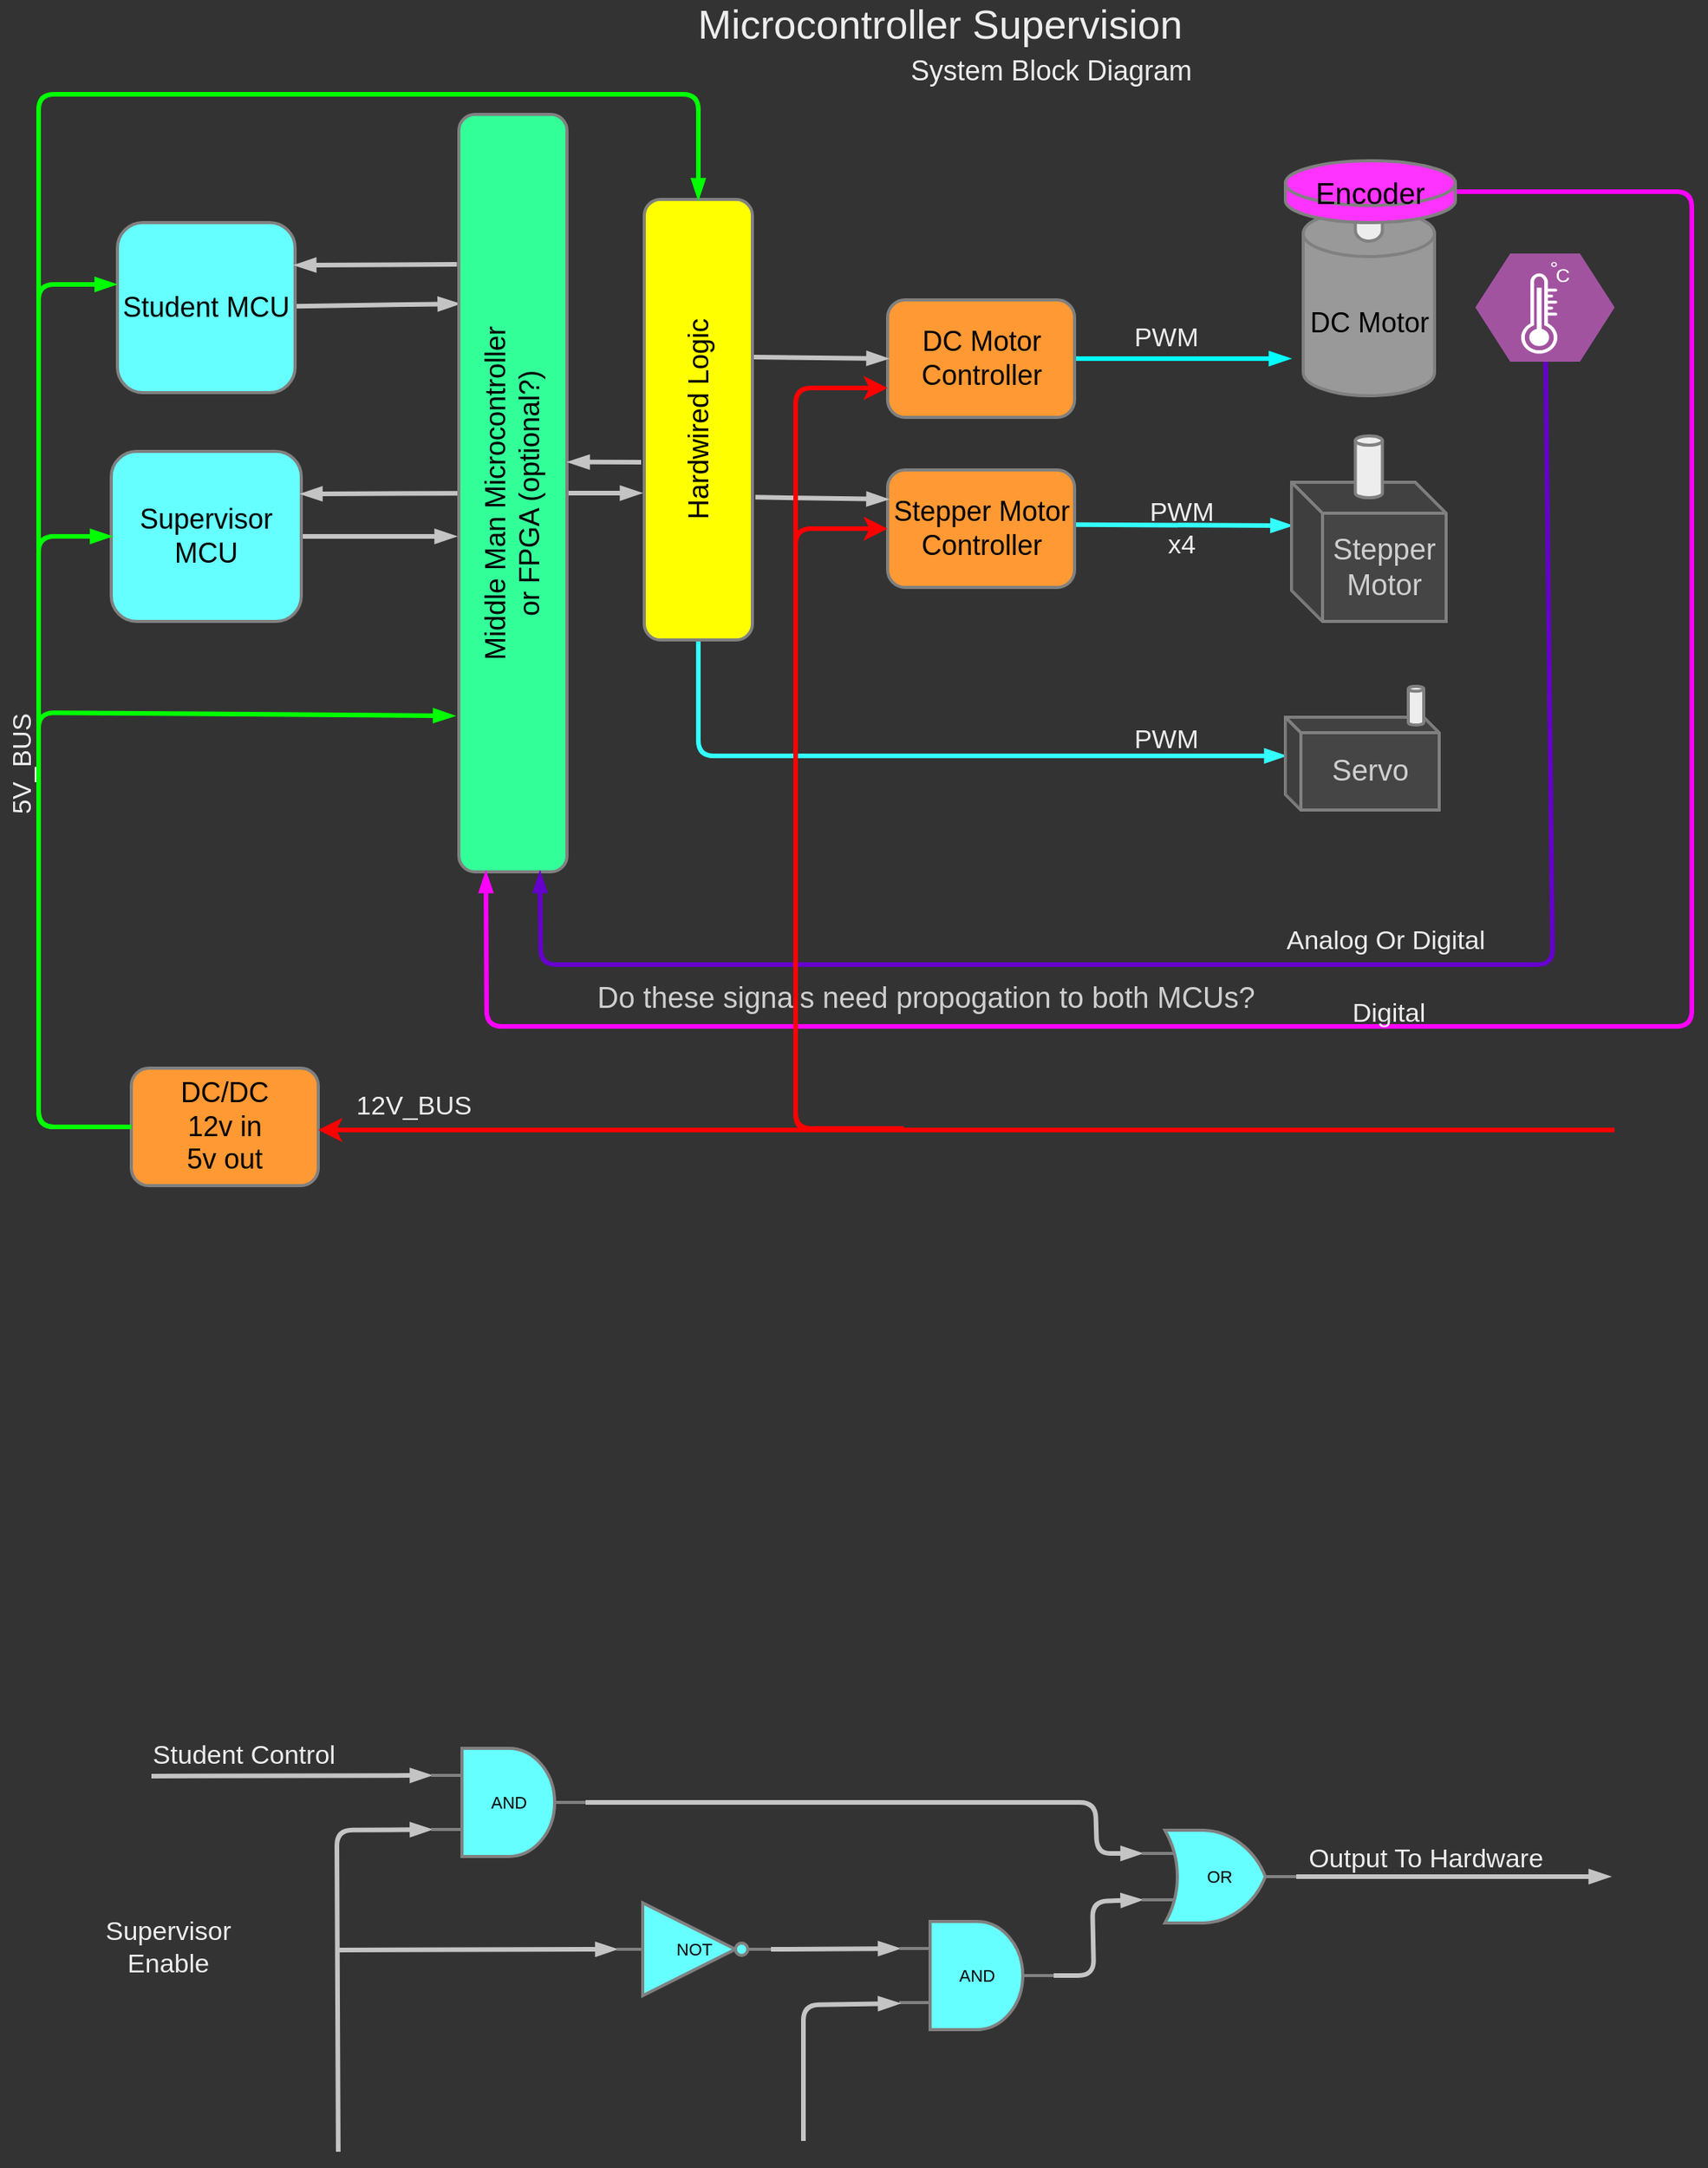 <mxfile version="16.1.2" type="device"><diagram id="R2lEEEUBdFMjLlhIrx00" name="Page-1"><mxGraphModel dx="1185" dy="821" grid="1" gridSize="10" guides="1" tooltips="1" connect="1" arrows="1" fold="1" page="1" pageScale="1" pageWidth="1169" pageHeight="827" background="#333333" math="0" shadow="0" extFonts="Permanent Marker^https://fonts.googleapis.com/css?family=Permanent+Marker"><root><mxCell id="0"/><mxCell id="1" parent="0"/><mxCell id="-wrwpV7lYt0KPp8EP5NR-14" style="edgeStyle=none;shape=connector;rounded=1;orthogonalLoop=1;jettySize=auto;html=1;entryX=0;entryY=0.75;entryDx=0;entryDy=0;entryPerimeter=0;labelBackgroundColor=default;fontFamily=Helvetica;fontSize=11;fontColor=default;endArrow=blockThin;strokeColor=#C4C4C4;strokeWidth=3;endFill=1;" parent="1" target="-wrwpV7lYt0KPp8EP5NR-11" edge="1"><mxGeometry relative="1" as="geometry"><mxPoint x="243.933" y="1401" as="sourcePoint"/><Array as="points"><mxPoint x="243" y="1193"/></Array></mxGeometry></mxCell><mxCell id="-wrwpV7lYt0KPp8EP5NR-4" value="Supervisor Enable" style="text;html=1;strokeColor=none;fillColor=none;align=center;verticalAlign=middle;whiteSpace=wrap;rounded=0;fontColor=#EDEDED;fontSize=17;fontFamily=Helvetica;" parent="1" vertex="1"><mxGeometry x="104" y="1254" width="60" height="30" as="geometry"/></mxCell><mxCell id="-wrwpV7lYt0KPp8EP5NR-15" style="edgeStyle=none;shape=connector;rounded=1;orthogonalLoop=1;jettySize=auto;html=1;entryX=0;entryY=0.25;entryDx=0;entryDy=0;entryPerimeter=0;labelBackgroundColor=default;fontFamily=Helvetica;fontSize=11;fontColor=default;endArrow=blockThin;endFill=1;strokeColor=#C4C4C4;strokeWidth=3;" parent="1" target="-wrwpV7lYt0KPp8EP5NR-11" edge="1"><mxGeometry relative="1" as="geometry"><mxPoint x="123" y="1158" as="sourcePoint"/></mxGeometry></mxCell><mxCell id="-wrwpV7lYt0KPp8EP5NR-7" value="Student Control" style="text;html=1;strokeColor=none;fillColor=none;align=center;verticalAlign=middle;whiteSpace=wrap;rounded=0;fontColor=#EDEDED;fontSize=17;fontFamily=Helvetica;" parent="1" vertex="1"><mxGeometry x="103" y="1120" width="160" height="50" as="geometry"/></mxCell><mxCell id="-wrwpV7lYt0KPp8EP5NR-8" value="" style="endArrow=blockThin;html=1;strokeWidth=3;rounded=1;strokeColor=#C4C4C4;entryX=0;entryY=0.5;entryDx=0;entryDy=0;entryPerimeter=0;endFill=1;" parent="1" target="-wrwpV7lYt0KPp8EP5NR-18" edge="1"><mxGeometry width="50" height="50" relative="1" as="geometry"><mxPoint x="243" y="1270.5" as="sourcePoint"/><mxPoint x="433" y="1270" as="targetPoint"/><Array as="points"/></mxGeometry></mxCell><mxCell id="-wrwpV7lYt0KPp8EP5NR-28" style="edgeStyle=none;shape=connector;rounded=1;orthogonalLoop=1;jettySize=auto;html=1;exitX=1;exitY=0.5;exitDx=0;exitDy=0;exitPerimeter=0;entryX=0;entryY=0.25;entryDx=0;entryDy=0;entryPerimeter=0;labelBackgroundColor=default;fontFamily=Helvetica;fontSize=11;fontColor=default;endArrow=blockThin;endFill=1;strokeColor=#C4C4C4;strokeWidth=3;" parent="1" source="-wrwpV7lYt0KPp8EP5NR-11" target="-wrwpV7lYt0KPp8EP5NR-26" edge="1"><mxGeometry relative="1" as="geometry"><Array as="points"><mxPoint x="734" y="1175"/><mxPoint x="735" y="1208"/></Array></mxGeometry></mxCell><mxCell id="-wrwpV7lYt0KPp8EP5NR-11" value="AND" style="verticalLabelPosition=middle;shadow=0;dashed=0;align=center;html=1;verticalAlign=middle;shape=mxgraph.electrical.logic_gates.logic_gate;operation=and;fontFamily=Helvetica;fontSize=11;fontColor=default;strokeWidth=2;fillColor=#66FFFF;strokeColor=#808080;labelPosition=center;" parent="1" vertex="1"><mxGeometry x="304" y="1140" width="100" height="70" as="geometry"/></mxCell><mxCell id="-wrwpV7lYt0KPp8EP5NR-23" style="edgeStyle=none;shape=connector;rounded=1;orthogonalLoop=1;jettySize=auto;html=1;exitX=1;exitY=0.5;exitDx=0;exitDy=0;exitPerimeter=0;entryX=0;entryY=0.25;entryDx=0;entryDy=0;entryPerimeter=0;labelBackgroundColor=default;fontFamily=Helvetica;fontSize=11;fontColor=default;endArrow=blockThin;endFill=1;strokeColor=#C4C4C4;strokeWidth=3;" parent="1" source="-wrwpV7lYt0KPp8EP5NR-18" target="-wrwpV7lYt0KPp8EP5NR-21" edge="1"><mxGeometry relative="1" as="geometry"/></mxCell><mxCell id="-wrwpV7lYt0KPp8EP5NR-18" value="NOT" style="verticalLabelPosition=middle;shadow=0;dashed=0;align=center;html=1;verticalAlign=middle;shape=mxgraph.electrical.logic_gates.inverter_2;fontFamily=Helvetica;fontSize=11;fontColor=default;strokeColor=#808080;strokeWidth=2;fillColor=#66FFFF;labelPosition=center;" parent="1" vertex="1"><mxGeometry x="424" y="1240" width="100" height="60" as="geometry"/></mxCell><mxCell id="-wrwpV7lYt0KPp8EP5NR-27" style="edgeStyle=none;shape=connector;rounded=1;orthogonalLoop=1;jettySize=auto;html=1;exitX=1;exitY=0.5;exitDx=0;exitDy=0;exitPerimeter=0;entryX=0;entryY=0.75;entryDx=0;entryDy=0;entryPerimeter=0;labelBackgroundColor=default;fontFamily=Helvetica;fontSize=11;fontColor=default;endArrow=blockThin;endFill=1;strokeColor=#C4C4C4;strokeWidth=3;" parent="1" source="-wrwpV7lYt0KPp8EP5NR-21" target="-wrwpV7lYt0KPp8EP5NR-26" edge="1"><mxGeometry relative="1" as="geometry"><Array as="points"><mxPoint x="733" y="1287"/><mxPoint x="732" y="1239"/></Array></mxGeometry></mxCell><mxCell id="-wrwpV7lYt0KPp8EP5NR-21" value="AND" style="verticalLabelPosition=middle;shadow=0;dashed=0;align=center;html=1;verticalAlign=middle;shape=mxgraph.electrical.logic_gates.logic_gate;operation=and;fontFamily=Helvetica;fontSize=11;fontColor=default;strokeWidth=2;fillColor=#66FFFF;strokeColor=#808080;labelPosition=center;" parent="1" vertex="1"><mxGeometry x="607" y="1252" width="100" height="70" as="geometry"/></mxCell><mxCell id="-wrwpV7lYt0KPp8EP5NR-24" style="edgeStyle=none;shape=connector;rounded=1;orthogonalLoop=1;jettySize=auto;html=1;entryX=0;entryY=0.75;entryDx=0;entryDy=0;entryPerimeter=0;labelBackgroundColor=default;fontFamily=Helvetica;fontSize=11;fontColor=default;endArrow=blockThin;strokeColor=#C4C4C4;strokeWidth=3;endFill=1;" parent="1" edge="1"><mxGeometry relative="1" as="geometry"><mxPoint x="545" y="1394" as="sourcePoint"/><mxPoint x="607" y="1305" as="targetPoint"/><Array as="points"><mxPoint x="545" y="1306"/></Array></mxGeometry></mxCell><mxCell id="-wrwpV7lYt0KPp8EP5NR-25" value="12V_BUS" style="text;html=1;strokeColor=none;fillColor=none;align=center;verticalAlign=middle;whiteSpace=wrap;rounded=0;fontColor=#EDEDED;fontSize=17;fontFamily=Helvetica;rotation=0;" parent="1" vertex="1"><mxGeometry x="263" y="710" width="60" height="30" as="geometry"/></mxCell><mxCell id="-wrwpV7lYt0KPp8EP5NR-29" style="edgeStyle=none;shape=connector;rounded=1;orthogonalLoop=1;jettySize=auto;html=1;exitX=1;exitY=0.5;exitDx=0;exitDy=0;exitPerimeter=0;labelBackgroundColor=default;fontFamily=Helvetica;fontSize=11;fontColor=default;endArrow=blockThin;endFill=1;strokeColor=#C4C4C4;strokeWidth=3;" parent="1" source="-wrwpV7lYt0KPp8EP5NR-26" edge="1"><mxGeometry relative="1" as="geometry"><mxPoint x="1067" y="1223" as="targetPoint"/></mxGeometry></mxCell><mxCell id="-wrwpV7lYt0KPp8EP5NR-26" value="OR" style="verticalLabelPosition=middle;shadow=0;dashed=0;align=center;html=1;verticalAlign=middle;shape=mxgraph.electrical.logic_gates.logic_gate;operation=or;fontFamily=Helvetica;fontSize=11;fontColor=default;strokeColor=#808080;strokeWidth=2;fillColor=#66FFFF;labelPosition=center;" parent="1" vertex="1"><mxGeometry x="764" y="1193" width="100" height="60" as="geometry"/></mxCell><mxCell id="-wrwpV7lYt0KPp8EP5NR-30" value="Output To Hardware" style="text;html=1;strokeColor=none;fillColor=none;align=center;verticalAlign=middle;whiteSpace=wrap;rounded=0;fontColor=#EDEDED;fontSize=17;fontFamily=Helvetica;" parent="1" vertex="1"><mxGeometry x="854" y="1197" width="188" height="30" as="geometry"/></mxCell><mxCell id="-wrwpV7lYt0KPp8EP5NR-31" value="Microcontroller Supervision" style="text;html=1;strokeColor=none;fillColor=none;align=center;verticalAlign=middle;whiteSpace=wrap;rounded=0;fontColor=#EDEDED;fontSize=26;fontFamily=Helvetica;" parent="1" vertex="1"><mxGeometry x="419" y="10" width="429" height="30" as="geometry"/></mxCell><mxCell id="-wrwpV7lYt0KPp8EP5NR-32" value="System Block Diagram" style="text;html=1;strokeColor=none;fillColor=none;align=center;verticalAlign=middle;whiteSpace=wrap;rounded=0;fontColor=#EDEDED;fontSize=18;fontFamily=Helvetica;" parent="1" vertex="1"><mxGeometry x="490.75" y="40" width="429" height="30" as="geometry"/></mxCell><mxCell id="-wrwpV7lYt0KPp8EP5NR-56" style="edgeStyle=none;shape=connector;rounded=1;orthogonalLoop=1;jettySize=auto;html=1;entryX=0;entryY=0.25;entryDx=0;entryDy=0;labelBackgroundColor=default;fontFamily=Helvetica;fontSize=19;fontColor=#CFCFCF;endArrow=blockThin;endFill=1;strokeColor=#C4C4C4;strokeWidth=3;" parent="1" source="-wrwpV7lYt0KPp8EP5NR-33" target="-wrwpV7lYt0KPp8EP5NR-40" edge="1"><mxGeometry relative="1" as="geometry"/></mxCell><mxCell id="-wrwpV7lYt0KPp8EP5NR-33" value="Student MCU" style="rounded=1;whiteSpace=wrap;html=1;fontFamily=Helvetica;fontSize=18;fontColor=default;strokeColor=#808080;strokeWidth=2;fillColor=#66FFFF;" parent="1" vertex="1"><mxGeometry x="101" y="153" width="115" height="110" as="geometry"/></mxCell><mxCell id="-wrwpV7lYt0KPp8EP5NR-55" style="edgeStyle=none;shape=connector;rounded=1;orthogonalLoop=1;jettySize=auto;html=1;labelBackgroundColor=default;fontFamily=Helvetica;fontSize=19;fontColor=#CFCFCF;endArrow=blockThin;endFill=1;strokeColor=#C4C4C4;strokeWidth=3;" parent="1" source="-wrwpV7lYt0KPp8EP5NR-34" edge="1"><mxGeometry relative="1" as="geometry"><mxPoint x="320" y="356" as="targetPoint"/></mxGeometry></mxCell><mxCell id="-wrwpV7lYt0KPp8EP5NR-34" value="Supervisor MCU" style="rounded=1;whiteSpace=wrap;html=1;fontFamily=Helvetica;fontSize=18;fontColor=default;strokeColor=#808080;strokeWidth=2;fillColor=#66FFFF;" parent="1" vertex="1"><mxGeometry x="97" y="301" width="123" height="110" as="geometry"/></mxCell><mxCell id="-wrwpV7lYt0KPp8EP5NR-69" style="edgeStyle=none;shape=connector;rounded=1;orthogonalLoop=1;jettySize=auto;html=1;labelBackgroundColor=default;fontFamily=Helvetica;fontSize=19;fontColor=#CFCFCF;endArrow=blockThin;endFill=1;strokeColor=#00FF00;strokeWidth=3;exitX=0;exitY=0.5;exitDx=0;exitDy=0;" parent="1" source="-wrwpV7lYt0KPp8EP5NR-35" edge="1"><mxGeometry relative="1" as="geometry"><mxPoint x="100" y="193" as="targetPoint"/><Array as="points"><mxPoint x="50" y="738"/><mxPoint x="50" y="193"/></Array></mxGeometry></mxCell><mxCell id="-wrwpV7lYt0KPp8EP5NR-35" value="DC/DC&lt;br&gt;12v in&lt;br&gt;5v out" style="rounded=1;whiteSpace=wrap;html=1;fontFamily=Helvetica;fontSize=18;fontColor=default;strokeColor=#808080;strokeWidth=2;fillColor=#FF9933;" parent="1" vertex="1"><mxGeometry x="110" y="700" width="121" height="76" as="geometry"/></mxCell><mxCell id="-wrwpV7lYt0KPp8EP5NR-36" value="" style="endArrow=classic;html=1;rounded=1;labelBackgroundColor=default;fontFamily=Helvetica;fontSize=18;fontColor=default;strokeColor=#FF0000;strokeWidth=3;shape=connector;entryX=1;entryY=0.5;entryDx=0;entryDy=0;" parent="1" edge="1"><mxGeometry width="50" height="50" relative="1" as="geometry"><mxPoint x="1070" y="740" as="sourcePoint"/><mxPoint x="231" y="740.0" as="targetPoint"/></mxGeometry></mxCell><mxCell id="-wrwpV7lYt0KPp8EP5NR-52" style="edgeStyle=none;shape=connector;rounded=1;orthogonalLoop=1;jettySize=auto;html=1;labelBackgroundColor=default;fontFamily=Helvetica;fontSize=19;fontColor=#CFCFCF;endArrow=blockThin;endFill=1;strokeColor=#00FFFF;strokeWidth=3;" parent="1" source="-wrwpV7lYt0KPp8EP5NR-37" edge="1"><mxGeometry relative="1" as="geometry"><mxPoint x="860" y="241.0" as="targetPoint"/></mxGeometry></mxCell><mxCell id="-wrwpV7lYt0KPp8EP5NR-37" value="DC Motor Controller" style="rounded=1;whiteSpace=wrap;html=1;fontFamily=Helvetica;fontSize=18;fontColor=default;strokeColor=#808080;strokeWidth=2;fillColor=#FF9933;" parent="1" vertex="1"><mxGeometry x="599.5" y="203" width="121" height="76" as="geometry"/></mxCell><mxCell id="-wrwpV7lYt0KPp8EP5NR-51" style="edgeStyle=none;shape=connector;rounded=1;orthogonalLoop=1;jettySize=auto;html=1;labelBackgroundColor=default;fontFamily=Helvetica;fontSize=19;fontColor=#CFCFCF;endArrow=blockThin;endFill=1;strokeColor=#33FFFF;strokeWidth=3;entryX=0;entryY=0.311;entryDx=0;entryDy=0;entryPerimeter=0;exitX=1.004;exitY=0.466;exitDx=0;exitDy=0;exitPerimeter=0;" parent="1" source="-wrwpV7lYt0KPp8EP5NR-38" target="-wrwpV7lYt0KPp8EP5NR-46" edge="1"><mxGeometry relative="1" as="geometry"><mxPoint x="710" y="351" as="sourcePoint"/><mxPoint x="850" y="351" as="targetPoint"/></mxGeometry></mxCell><mxCell id="-wrwpV7lYt0KPp8EP5NR-38" value="Stepper Motor Controller" style="rounded=1;whiteSpace=wrap;html=1;fontFamily=Helvetica;fontSize=18;fontColor=default;strokeColor=#808080;strokeWidth=2;fillColor=#FF9933;" parent="1" vertex="1"><mxGeometry x="599.5" y="313" width="121" height="76" as="geometry"/></mxCell><mxCell id="-wrwpV7lYt0KPp8EP5NR-53" style="edgeStyle=none;shape=connector;rounded=1;orthogonalLoop=1;jettySize=auto;html=1;entryX=0;entryY=0.5;entryDx=0;entryDy=0;labelBackgroundColor=default;fontFamily=Helvetica;fontSize=19;fontColor=#CFCFCF;endArrow=blockThin;endFill=1;strokeColor=#C4C4C4;strokeWidth=3;exitX=1.01;exitY=0.358;exitDx=0;exitDy=0;exitPerimeter=0;" parent="1" source="-wrwpV7lYt0KPp8EP5NR-39" target="-wrwpV7lYt0KPp8EP5NR-37" edge="1"><mxGeometry relative="1" as="geometry"/></mxCell><mxCell id="-wrwpV7lYt0KPp8EP5NR-54" style="edgeStyle=none;shape=connector;rounded=1;orthogonalLoop=1;jettySize=auto;html=1;entryX=0;entryY=0.25;entryDx=0;entryDy=0;labelBackgroundColor=default;fontFamily=Helvetica;fontSize=19;fontColor=#CFCFCF;endArrow=blockThin;endFill=1;strokeColor=#C4C4C4;strokeWidth=3;exitX=1.027;exitY=0.676;exitDx=0;exitDy=0;exitPerimeter=0;" parent="1" source="-wrwpV7lYt0KPp8EP5NR-39" target="-wrwpV7lYt0KPp8EP5NR-38" edge="1"><mxGeometry relative="1" as="geometry"/></mxCell><mxCell id="-wrwpV7lYt0KPp8EP5NR-68" style="edgeStyle=none;shape=connector;rounded=1;orthogonalLoop=1;jettySize=auto;html=1;entryX=0;entryY=0;entryDx=0;entryDy=25;entryPerimeter=0;labelBackgroundColor=default;fontFamily=Helvetica;fontSize=19;fontColor=#CFCFCF;endArrow=blockThin;endFill=1;strokeColor=#33FFFF;strokeWidth=3;exitX=0.5;exitY=1;exitDx=0;exitDy=0;" parent="1" source="-wrwpV7lYt0KPp8EP5NR-39" target="-wrwpV7lYt0KPp8EP5NR-64" edge="1"><mxGeometry relative="1" as="geometry"><Array as="points"><mxPoint x="477" y="498"/></Array></mxGeometry></mxCell><mxCell id="-wrwpV7lYt0KPp8EP5NR-39" value="Hardwired Logic" style="rounded=1;whiteSpace=wrap;html=1;fontFamily=Helvetica;fontSize=18;fontColor=default;strokeColor=#808080;strokeWidth=2;fillColor=#FFFF00;horizontal=0;" parent="1" vertex="1"><mxGeometry x="442" y="138" width="70" height="285" as="geometry"/></mxCell><mxCell id="-wrwpV7lYt0KPp8EP5NR-57" style="edgeStyle=none;shape=connector;rounded=1;orthogonalLoop=1;jettySize=auto;html=1;labelBackgroundColor=default;fontFamily=Helvetica;fontSize=19;fontColor=#CFCFCF;endArrow=blockThin;endFill=1;strokeColor=#C4C4C4;strokeWidth=3;entryX=1;entryY=0.25;entryDx=0;entryDy=0;" parent="1" source="-wrwpV7lYt0KPp8EP5NR-40" target="-wrwpV7lYt0KPp8EP5NR-34" edge="1"><mxGeometry relative="1" as="geometry"><mxPoint x="230" y="328" as="targetPoint"/></mxGeometry></mxCell><mxCell id="-wrwpV7lYt0KPp8EP5NR-58" style="edgeStyle=none;shape=connector;rounded=1;orthogonalLoop=1;jettySize=auto;html=1;entryX=1;entryY=0.25;entryDx=0;entryDy=0;labelBackgroundColor=default;fontFamily=Helvetica;fontSize=19;fontColor=#CFCFCF;endArrow=blockThin;endFill=1;strokeColor=#C4C4C4;strokeWidth=3;exitX=-0.018;exitY=0.198;exitDx=0;exitDy=0;exitPerimeter=0;" parent="1" source="-wrwpV7lYt0KPp8EP5NR-40" target="-wrwpV7lYt0KPp8EP5NR-33" edge="1"><mxGeometry relative="1" as="geometry"/></mxCell><mxCell id="-wrwpV7lYt0KPp8EP5NR-59" style="edgeStyle=none;shape=connector;rounded=1;orthogonalLoop=1;jettySize=auto;html=1;labelBackgroundColor=default;fontFamily=Helvetica;fontSize=19;fontColor=#CFCFCF;endArrow=blockThin;endFill=1;strokeColor=#C4C4C4;strokeWidth=3;" parent="1" source="-wrwpV7lYt0KPp8EP5NR-40" edge="1"><mxGeometry relative="1" as="geometry"><mxPoint x="440" y="328" as="targetPoint"/></mxGeometry></mxCell><mxCell id="-wrwpV7lYt0KPp8EP5NR-40" value="Middle Man Microcontroller&lt;br&gt;or FPGA (optional?)" style="rounded=1;whiteSpace=wrap;html=1;fontFamily=Helvetica;fontSize=18;fontColor=default;strokeColor=#808080;strokeWidth=2;fillColor=#33FF99;horizontal=0;" parent="1" vertex="1"><mxGeometry x="322" y="83" width="70" height="490" as="geometry"/></mxCell><mxCell id="-wrwpV7lYt0KPp8EP5NR-41" value="DC Motor" style="shape=cylinder3;whiteSpace=wrap;html=1;boundedLbl=1;backgroundOutline=1;size=15;fontFamily=Helvetica;fontSize=18;fontColor=default;strokeColor=#808080;strokeWidth=2;fillColor=#999999;" parent="1" vertex="1"><mxGeometry x="868.5" y="145" width="85" height="120" as="geometry"/></mxCell><mxCell id="-wrwpV7lYt0KPp8EP5NR-42" value="" style="shape=cylinder3;whiteSpace=wrap;html=1;boundedLbl=1;backgroundOutline=1;size=7.286;fontFamily=Helvetica;fontSize=18;fontColor=default;strokeColor=#808080;strokeWidth=2;fillColor=#EDEDED;" parent="1" vertex="1"><mxGeometry x="902.25" y="125" width="17.5" height="40" as="geometry"/></mxCell><mxCell id="-wrwpV7lYt0KPp8EP5NR-62" style="edgeStyle=none;shape=connector;rounded=1;orthogonalLoop=1;jettySize=auto;html=1;entryX=0.25;entryY=1;entryDx=0;entryDy=0;labelBackgroundColor=default;fontFamily=Helvetica;fontSize=19;fontColor=#CFCFCF;endArrow=blockThin;endFill=1;strokeColor=#FF00FF;strokeWidth=3;" parent="1" source="-wrwpV7lYt0KPp8EP5NR-43" target="-wrwpV7lYt0KPp8EP5NR-40" edge="1"><mxGeometry relative="1" as="geometry"><Array as="points"><mxPoint x="1120" y="133"/><mxPoint x="1120" y="673"/><mxPoint x="340" y="673"/></Array></mxGeometry></mxCell><mxCell id="-wrwpV7lYt0KPp8EP5NR-43" value="Encoder" style="shape=cylinder3;whiteSpace=wrap;html=1;boundedLbl=1;backgroundOutline=1;size=14.429;fontFamily=Helvetica;fontSize=19;fontColor=default;strokeColor=#808080;strokeWidth=2;fillColor=#FF33FF;verticalAlign=bottom;" parent="1" vertex="1"><mxGeometry x="857" y="113" width="110" height="40" as="geometry"/></mxCell><mxCell id="-wrwpV7lYt0KPp8EP5NR-46" value="Stepper Motor" style="shape=cube;whiteSpace=wrap;html=1;boundedLbl=1;backgroundOutline=1;darkOpacity=0.05;darkOpacity2=0.1;fontFamily=Helvetica;fontSize=19;fontColor=#CFCFCF;strokeColor=#808080;strokeWidth=2;fillColor=#454545;size=20;" parent="1" vertex="1"><mxGeometry x="861" y="321" width="100" height="90" as="geometry"/></mxCell><mxCell id="-wrwpV7lYt0KPp8EP5NR-47" value="" style="shape=cylinder3;whiteSpace=wrap;html=1;boundedLbl=1;backgroundOutline=1;size=3.0;fontFamily=Helvetica;fontSize=18;fontColor=default;strokeColor=#808080;strokeWidth=2;fillColor=#EDEDED;" parent="1" vertex="1"><mxGeometry x="902.25" y="291" width="17.5" height="40" as="geometry"/></mxCell><mxCell id="-wrwpV7lYt0KPp8EP5NR-61" style="edgeStyle=none;shape=connector;rounded=1;orthogonalLoop=1;jettySize=auto;html=1;labelBackgroundColor=default;fontFamily=Helvetica;fontSize=19;fontColor=#CFCFCF;endArrow=blockThin;endFill=1;strokeColor=#6600CC;strokeWidth=3;entryX=0.75;entryY=1;entryDx=0;entryDy=0;" parent="1" source="-wrwpV7lYt0KPp8EP5NR-49" target="-wrwpV7lYt0KPp8EP5NR-40" edge="1"><mxGeometry relative="1" as="geometry"><mxPoint x="1025" y="593" as="targetPoint"/><Array as="points"><mxPoint x="1030" y="633"/><mxPoint x="375" y="633"/></Array></mxGeometry></mxCell><mxCell id="-wrwpV7lYt0KPp8EP5NR-49" value="" style="verticalLabelPosition=bottom;sketch=0;html=1;fillColor=#A153A0;strokeColor=#ffffff;verticalAlign=top;align=center;points=[[0,0.5,0],[0.125,0.25,0],[0.25,0,0],[0.5,0,0],[0.75,0,0],[0.875,0.25,0],[1,0.5,0],[0.875,0.75,0],[0.75,1,0],[0.5,1,0],[0.125,0.75,0]];pointerEvents=1;shape=mxgraph.cisco_safe.compositeIcon;bgIcon=mxgraph.cisco_safe.design.blank_device;resIcon=mxgraph.cisco_safe.design.sensor;fontFamily=Helvetica;fontSize=19;fontColor=#CFCFCF;" parent="1" vertex="1"><mxGeometry x="980" y="173" width="90" height="70" as="geometry"/></mxCell><mxCell id="-wrwpV7lYt0KPp8EP5NR-60" style="edgeStyle=none;shape=connector;rounded=1;orthogonalLoop=1;jettySize=auto;html=1;labelBackgroundColor=default;fontFamily=Helvetica;fontSize=19;fontColor=#CFCFCF;endArrow=blockThin;endFill=1;strokeColor=#C4C4C4;strokeWidth=3;entryX=1.014;entryY=0.459;entryDx=0;entryDy=0;entryPerimeter=0;" parent="1" target="-wrwpV7lYt0KPp8EP5NR-40" edge="1"><mxGeometry relative="1" as="geometry"><mxPoint x="440" y="308" as="sourcePoint"/><mxPoint x="450" y="338" as="targetPoint"/></mxGeometry></mxCell><mxCell id="-wrwpV7lYt0KPp8EP5NR-63" value="Do these signals need propogation to both MCUs?" style="text;html=1;align=center;verticalAlign=middle;resizable=0;points=[];autosize=1;strokeColor=none;fillColor=none;fontSize=19;fontFamily=Helvetica;fontColor=#CFCFCF;" parent="1" vertex="1"><mxGeometry x="404" y="640" width="440" height="30" as="geometry"/></mxCell><mxCell id="-wrwpV7lYt0KPp8EP5NR-64" value="Servo" style="shape=cube;whiteSpace=wrap;html=1;boundedLbl=1;backgroundOutline=1;darkOpacity=0.05;darkOpacity2=0.1;fontFamily=Helvetica;fontSize=19;fontColor=#CFCFCF;strokeColor=#808080;strokeWidth=2;fillColor=#454545;size=10;" parent="1" vertex="1"><mxGeometry x="857" y="473" width="99.5" height="60" as="geometry"/></mxCell><mxCell id="-wrwpV7lYt0KPp8EP5NR-66" value="" style="shape=cylinder3;whiteSpace=wrap;html=1;boundedLbl=1;backgroundOutline=1;size=1.586;fontFamily=Helvetica;fontSize=18;fontColor=default;strokeColor=#808080;strokeWidth=2;fillColor=#EDEDED;" parent="1" vertex="1"><mxGeometry x="936.5" y="453" width="10" height="25" as="geometry"/></mxCell><mxCell id="-wrwpV7lYt0KPp8EP5NR-70" value="5V_BUS" style="text;html=1;strokeColor=none;fillColor=none;align=center;verticalAlign=middle;whiteSpace=wrap;rounded=0;fontColor=#EDEDED;fontSize=17;fontFamily=Helvetica;rotation=-90;" parent="1" vertex="1"><mxGeometry x="10" y="488" width="60" height="30" as="geometry"/></mxCell><mxCell id="-wrwpV7lYt0KPp8EP5NR-71" style="edgeStyle=none;shape=connector;rounded=1;orthogonalLoop=1;jettySize=auto;html=1;labelBackgroundColor=default;fontFamily=Helvetica;fontSize=19;fontColor=#CFCFCF;endArrow=blockThin;endFill=1;strokeColor=#00FF00;strokeWidth=3;entryX=0;entryY=0.5;entryDx=0;entryDy=0;" parent="1" target="-wrwpV7lYt0KPp8EP5NR-34" edge="1"><mxGeometry relative="1" as="geometry"><mxPoint x="50" y="400" as="sourcePoint"/><mxPoint x="90" y="338" as="targetPoint"/><Array as="points"><mxPoint x="50" y="356"/></Array></mxGeometry></mxCell><mxCell id="JdVP8ySz5SBKlMVDkbmb-1" value="" style="endArrow=classic;html=1;rounded=1;labelBackgroundColor=default;fontFamily=Helvetica;fontSize=18;fontColor=default;strokeColor=#FF0000;strokeWidth=3;shape=connector;entryX=0;entryY=0.5;entryDx=0;entryDy=0;" edge="1" parent="1" target="-wrwpV7lYt0KPp8EP5NR-38"><mxGeometry width="50" height="50" relative="1" as="geometry"><mxPoint x="610" y="739" as="sourcePoint"/><mxPoint x="559.5" y="389" as="targetPoint"/><Array as="points"><mxPoint x="540" y="739"/><mxPoint x="540" y="351"/></Array></mxGeometry></mxCell><mxCell id="JdVP8ySz5SBKlMVDkbmb-2" value="" style="endArrow=classic;html=1;rounded=1;labelBackgroundColor=default;fontFamily=Helvetica;fontSize=18;fontColor=default;strokeColor=#FF0000;strokeWidth=3;shape=connector;entryX=0;entryY=0.5;entryDx=0;entryDy=0;" edge="1" parent="1"><mxGeometry width="50" height="50" relative="1" as="geometry"><mxPoint x="600" y="740" as="sourcePoint"/><mxPoint x="599.5" y="260" as="targetPoint"/><Array as="points"><mxPoint x="540" y="740"/><mxPoint x="540" y="260"/></Array></mxGeometry></mxCell><mxCell id="JdVP8ySz5SBKlMVDkbmb-3" style="edgeStyle=none;shape=connector;rounded=1;orthogonalLoop=1;jettySize=auto;html=1;labelBackgroundColor=default;fontFamily=Helvetica;fontSize=19;fontColor=#CFCFCF;endArrow=blockThin;endFill=1;strokeColor=#00FF00;strokeWidth=3;entryX=-0.043;entryY=0.794;entryDx=0;entryDy=0;entryPerimeter=0;" edge="1" parent="1" target="-wrwpV7lYt0KPp8EP5NR-40"><mxGeometry relative="1" as="geometry"><mxPoint x="50" y="514" as="sourcePoint"/><mxPoint x="97" y="470" as="targetPoint"/><Array as="points"><mxPoint x="50" y="470"/></Array></mxGeometry></mxCell><mxCell id="JdVP8ySz5SBKlMVDkbmb-5" value="PWM" style="text;html=1;strokeColor=none;fillColor=none;align=center;verticalAlign=middle;whiteSpace=wrap;rounded=0;fontColor=#EDEDED;fontSize=17;fontFamily=Helvetica;rotation=0;" vertex="1" parent="1"><mxGeometry x="750" y="473" width="60" height="30" as="geometry"/></mxCell><mxCell id="JdVP8ySz5SBKlMVDkbmb-6" style="edgeStyle=none;shape=connector;rounded=1;orthogonalLoop=1;jettySize=auto;html=1;labelBackgroundColor=default;fontFamily=Helvetica;fontSize=19;fontColor=#CFCFCF;endArrow=blockThin;endFill=1;strokeColor=#00FF00;strokeWidth=3;exitX=0;exitY=0.5;exitDx=0;exitDy=0;entryX=0.5;entryY=0;entryDx=0;entryDy=0;" edge="1" parent="1" source="-wrwpV7lYt0KPp8EP5NR-35" target="-wrwpV7lYt0KPp8EP5NR-39"><mxGeometry relative="1" as="geometry"><mxPoint x="480" y="70" as="targetPoint"/><Array as="points"><mxPoint x="50" y="738"/><mxPoint x="50" y="70"/><mxPoint x="477" y="70"/></Array><mxPoint x="110" y="615" as="sourcePoint"/></mxGeometry></mxCell><mxCell id="JdVP8ySz5SBKlMVDkbmb-7" value="PWM&lt;br&gt;x4" style="text;html=1;strokeColor=none;fillColor=none;align=center;verticalAlign=middle;whiteSpace=wrap;rounded=0;fontColor=#EDEDED;fontSize=17;fontFamily=Helvetica;rotation=0;" vertex="1" parent="1"><mxGeometry x="760" y="326.5" width="60" height="49" as="geometry"/></mxCell><mxCell id="JdVP8ySz5SBKlMVDkbmb-10" value="PWM" style="text;html=1;strokeColor=none;fillColor=none;align=center;verticalAlign=middle;whiteSpace=wrap;rounded=0;fontColor=#EDEDED;fontSize=17;fontFamily=Helvetica;rotation=0;" vertex="1" parent="1"><mxGeometry x="750" y="213" width="60" height="30" as="geometry"/></mxCell><mxCell id="JdVP8ySz5SBKlMVDkbmb-11" value="Digital" style="text;html=1;strokeColor=none;fillColor=none;align=center;verticalAlign=middle;whiteSpace=wrap;rounded=0;fontColor=#EDEDED;fontSize=17;fontFamily=Helvetica;rotation=0;" vertex="1" parent="1"><mxGeometry x="893.5" y="650" width="60" height="30" as="geometry"/></mxCell><mxCell id="JdVP8ySz5SBKlMVDkbmb-12" value="Analog Or Digital" style="text;html=1;strokeColor=none;fillColor=none;align=center;verticalAlign=middle;whiteSpace=wrap;rounded=0;fontColor=#EDEDED;fontSize=17;fontFamily=Helvetica;rotation=0;" vertex="1" parent="1"><mxGeometry x="848" y="603" width="148" height="30" as="geometry"/></mxCell></root></mxGraphModel></diagram></mxfile>